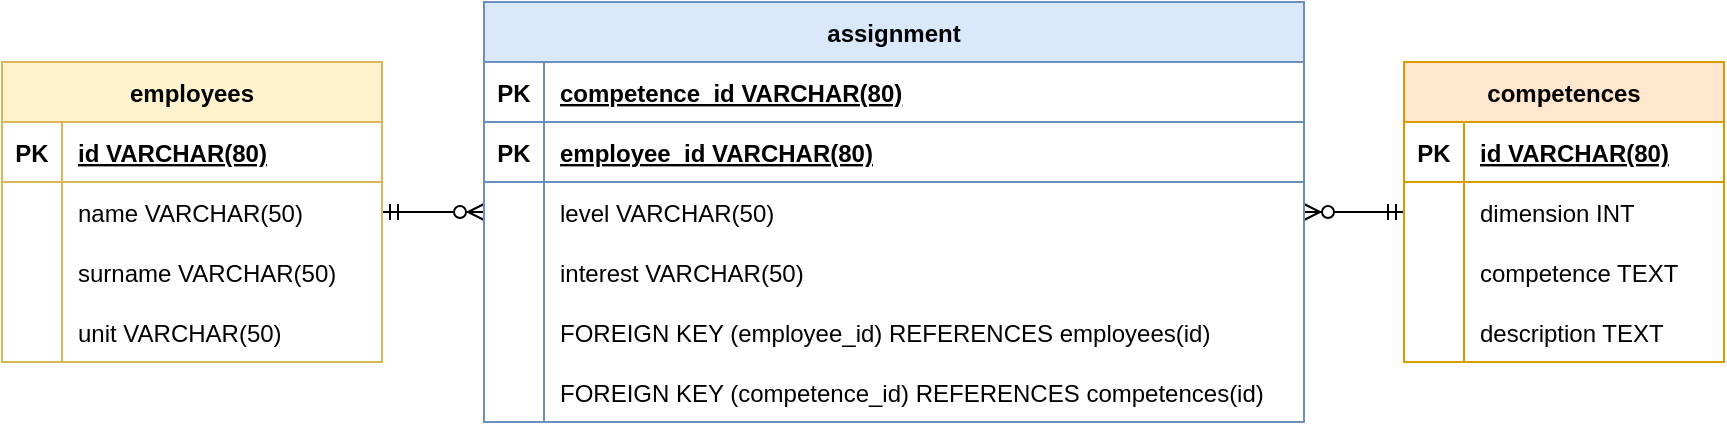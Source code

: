 <mxfile version="22.0.7" type="device">
  <diagram name="Page-1" id="cpd4eUBUwoDxmb3T1wEy">
    <mxGraphModel dx="1050" dy="597" grid="1" gridSize="10" guides="1" tooltips="1" connect="1" arrows="1" fold="1" page="1" pageScale="1" pageWidth="827" pageHeight="1169" math="0" shadow="0">
      <root>
        <mxCell id="0" />
        <mxCell id="1" parent="0" />
        <mxCell id="8bKE3_p3e5_gG07n0INc-207" value="" style="edgeStyle=entityRelationEdgeStyle;fontSize=12;html=1;endArrow=ERzeroToMany;startArrow=ERmandOne;rounded=0;" edge="1" parent="1" source="8bKE3_p3e5_gG07n0INc-228" target="8bKE3_p3e5_gG07n0INc-273">
          <mxGeometry width="100" height="100" relative="1" as="geometry">
            <mxPoint x="700" y="520" as="sourcePoint" />
            <mxPoint x="800" y="420" as="targetPoint" />
          </mxGeometry>
        </mxCell>
        <mxCell id="8bKE3_p3e5_gG07n0INc-208" value="" style="edgeStyle=entityRelationEdgeStyle;fontSize=12;html=1;endArrow=ERzeroToMany;startArrow=ERmandOne;rounded=0;" edge="1" parent="1" source="8bKE3_p3e5_gG07n0INc-241" target="8bKE3_p3e5_gG07n0INc-273">
          <mxGeometry width="100" height="100" relative="1" as="geometry">
            <mxPoint x="560" y="475" as="sourcePoint" />
            <mxPoint x="620" y="475" as="targetPoint" />
          </mxGeometry>
        </mxCell>
        <mxCell id="8bKE3_p3e5_gG07n0INc-228" value="employees" style="shape=table;startSize=30;container=1;collapsible=1;childLayout=tableLayout;fixedRows=1;rowLines=0;fontStyle=1;align=center;resizeLast=1;fillColor=#fff2cc;strokeColor=#d6b656;" vertex="1" parent="1">
          <mxGeometry x="319" y="220" width="190" height="150" as="geometry" />
        </mxCell>
        <mxCell id="8bKE3_p3e5_gG07n0INc-229" value="" style="shape=tableRow;horizontal=0;startSize=0;swimlaneHead=0;swimlaneBody=0;fillColor=none;collapsible=0;dropTarget=0;points=[[0,0.5],[1,0.5]];portConstraint=eastwest;strokeColor=inherit;top=0;left=0;right=0;bottom=1;" vertex="1" parent="8bKE3_p3e5_gG07n0INc-228">
          <mxGeometry y="30" width="190" height="30" as="geometry" />
        </mxCell>
        <mxCell id="8bKE3_p3e5_gG07n0INc-230" value="PK" style="shape=partialRectangle;overflow=hidden;connectable=0;fillColor=none;strokeColor=inherit;top=0;left=0;bottom=0;right=0;fontStyle=1;" vertex="1" parent="8bKE3_p3e5_gG07n0INc-229">
          <mxGeometry width="30" height="30" as="geometry">
            <mxRectangle width="30" height="30" as="alternateBounds" />
          </mxGeometry>
        </mxCell>
        <mxCell id="8bKE3_p3e5_gG07n0INc-231" value="id VARCHAR(80) " style="shape=partialRectangle;overflow=hidden;connectable=0;fillColor=none;align=left;strokeColor=inherit;top=0;left=0;bottom=0;right=0;spacingLeft=6;fontStyle=5;" vertex="1" parent="8bKE3_p3e5_gG07n0INc-229">
          <mxGeometry x="30" width="160" height="30" as="geometry">
            <mxRectangle width="160" height="30" as="alternateBounds" />
          </mxGeometry>
        </mxCell>
        <mxCell id="8bKE3_p3e5_gG07n0INc-232" value="" style="shape=tableRow;horizontal=0;startSize=0;swimlaneHead=0;swimlaneBody=0;fillColor=none;collapsible=0;dropTarget=0;points=[[0,0.5],[1,0.5]];portConstraint=eastwest;strokeColor=inherit;top=0;left=0;right=0;bottom=0;" vertex="1" parent="8bKE3_p3e5_gG07n0INc-228">
          <mxGeometry y="60" width="190" height="30" as="geometry" />
        </mxCell>
        <mxCell id="8bKE3_p3e5_gG07n0INc-233" value="" style="shape=partialRectangle;overflow=hidden;connectable=0;fillColor=none;strokeColor=inherit;top=0;left=0;bottom=0;right=0;" vertex="1" parent="8bKE3_p3e5_gG07n0INc-232">
          <mxGeometry width="30" height="30" as="geometry">
            <mxRectangle width="30" height="30" as="alternateBounds" />
          </mxGeometry>
        </mxCell>
        <mxCell id="8bKE3_p3e5_gG07n0INc-234" value="name VARCHAR(50)" style="shape=partialRectangle;overflow=hidden;connectable=0;fillColor=none;align=left;strokeColor=inherit;top=0;left=0;bottom=0;right=0;spacingLeft=6;" vertex="1" parent="8bKE3_p3e5_gG07n0INc-232">
          <mxGeometry x="30" width="160" height="30" as="geometry">
            <mxRectangle width="160" height="30" as="alternateBounds" />
          </mxGeometry>
        </mxCell>
        <mxCell id="8bKE3_p3e5_gG07n0INc-235" value="" style="shape=tableRow;horizontal=0;startSize=0;swimlaneHead=0;swimlaneBody=0;fillColor=none;collapsible=0;dropTarget=0;points=[[0,0.5],[1,0.5]];portConstraint=eastwest;strokeColor=inherit;top=0;left=0;right=0;bottom=0;" vertex="1" parent="8bKE3_p3e5_gG07n0INc-228">
          <mxGeometry y="90" width="190" height="30" as="geometry" />
        </mxCell>
        <mxCell id="8bKE3_p3e5_gG07n0INc-236" value="" style="shape=partialRectangle;overflow=hidden;connectable=0;fillColor=none;strokeColor=inherit;top=0;left=0;bottom=0;right=0;" vertex="1" parent="8bKE3_p3e5_gG07n0INc-235">
          <mxGeometry width="30" height="30" as="geometry">
            <mxRectangle width="30" height="30" as="alternateBounds" />
          </mxGeometry>
        </mxCell>
        <mxCell id="8bKE3_p3e5_gG07n0INc-237" value="surname VARCHAR(50)" style="shape=partialRectangle;overflow=hidden;connectable=0;fillColor=none;align=left;strokeColor=inherit;top=0;left=0;bottom=0;right=0;spacingLeft=6;" vertex="1" parent="8bKE3_p3e5_gG07n0INc-235">
          <mxGeometry x="30" width="160" height="30" as="geometry">
            <mxRectangle width="160" height="30" as="alternateBounds" />
          </mxGeometry>
        </mxCell>
        <mxCell id="8bKE3_p3e5_gG07n0INc-238" value="" style="shape=tableRow;horizontal=0;startSize=0;swimlaneHead=0;swimlaneBody=0;fillColor=none;collapsible=0;dropTarget=0;points=[[0,0.5],[1,0.5]];portConstraint=eastwest;strokeColor=inherit;top=0;left=0;right=0;bottom=0;" vertex="1" parent="8bKE3_p3e5_gG07n0INc-228">
          <mxGeometry y="120" width="190" height="30" as="geometry" />
        </mxCell>
        <mxCell id="8bKE3_p3e5_gG07n0INc-239" value="" style="shape=partialRectangle;overflow=hidden;connectable=0;fillColor=none;strokeColor=inherit;top=0;left=0;bottom=0;right=0;" vertex="1" parent="8bKE3_p3e5_gG07n0INc-238">
          <mxGeometry width="30" height="30" as="geometry">
            <mxRectangle width="30" height="30" as="alternateBounds" />
          </mxGeometry>
        </mxCell>
        <mxCell id="8bKE3_p3e5_gG07n0INc-240" value="unit VARCHAR(50)" style="shape=partialRectangle;overflow=hidden;connectable=0;fillColor=none;align=left;strokeColor=inherit;top=0;left=0;bottom=0;right=0;spacingLeft=6;" vertex="1" parent="8bKE3_p3e5_gG07n0INc-238">
          <mxGeometry x="30" width="160" height="30" as="geometry">
            <mxRectangle width="160" height="30" as="alternateBounds" />
          </mxGeometry>
        </mxCell>
        <mxCell id="8bKE3_p3e5_gG07n0INc-241" value="competences" style="shape=table;startSize=30;container=1;collapsible=1;childLayout=tableLayout;fixedRows=1;rowLines=0;fontStyle=1;align=center;resizeLast=1;fillColor=#ffe6cc;strokeColor=#d79b00;" vertex="1" parent="1">
          <mxGeometry x="1020" y="220" width="160" height="150" as="geometry" />
        </mxCell>
        <mxCell id="8bKE3_p3e5_gG07n0INc-242" value="" style="shape=tableRow;horizontal=0;startSize=0;swimlaneHead=0;swimlaneBody=0;fillColor=none;collapsible=0;dropTarget=0;points=[[0,0.5],[1,0.5]];portConstraint=eastwest;strokeColor=inherit;top=0;left=0;right=0;bottom=1;" vertex="1" parent="8bKE3_p3e5_gG07n0INc-241">
          <mxGeometry y="30" width="160" height="30" as="geometry" />
        </mxCell>
        <mxCell id="8bKE3_p3e5_gG07n0INc-243" value="PK" style="shape=partialRectangle;overflow=hidden;connectable=0;fillColor=none;strokeColor=inherit;top=0;left=0;bottom=0;right=0;fontStyle=1;" vertex="1" parent="8bKE3_p3e5_gG07n0INc-242">
          <mxGeometry width="30" height="30" as="geometry">
            <mxRectangle width="30" height="30" as="alternateBounds" />
          </mxGeometry>
        </mxCell>
        <mxCell id="8bKE3_p3e5_gG07n0INc-244" value="id VARCHAR(80) " style="shape=partialRectangle;overflow=hidden;connectable=0;fillColor=none;align=left;strokeColor=inherit;top=0;left=0;bottom=0;right=0;spacingLeft=6;fontStyle=5;" vertex="1" parent="8bKE3_p3e5_gG07n0INc-242">
          <mxGeometry x="30" width="130" height="30" as="geometry">
            <mxRectangle width="130" height="30" as="alternateBounds" />
          </mxGeometry>
        </mxCell>
        <mxCell id="8bKE3_p3e5_gG07n0INc-245" value="" style="shape=tableRow;horizontal=0;startSize=0;swimlaneHead=0;swimlaneBody=0;fillColor=none;collapsible=0;dropTarget=0;points=[[0,0.5],[1,0.5]];portConstraint=eastwest;strokeColor=inherit;top=0;left=0;right=0;bottom=0;" vertex="1" parent="8bKE3_p3e5_gG07n0INc-241">
          <mxGeometry y="60" width="160" height="30" as="geometry" />
        </mxCell>
        <mxCell id="8bKE3_p3e5_gG07n0INc-246" value="" style="shape=partialRectangle;overflow=hidden;connectable=0;fillColor=none;strokeColor=inherit;top=0;left=0;bottom=0;right=0;" vertex="1" parent="8bKE3_p3e5_gG07n0INc-245">
          <mxGeometry width="30" height="30" as="geometry">
            <mxRectangle width="30" height="30" as="alternateBounds" />
          </mxGeometry>
        </mxCell>
        <mxCell id="8bKE3_p3e5_gG07n0INc-247" value="dimension INT" style="shape=partialRectangle;overflow=hidden;connectable=0;fillColor=none;align=left;strokeColor=inherit;top=0;left=0;bottom=0;right=0;spacingLeft=6;" vertex="1" parent="8bKE3_p3e5_gG07n0INc-245">
          <mxGeometry x="30" width="130" height="30" as="geometry">
            <mxRectangle width="130" height="30" as="alternateBounds" />
          </mxGeometry>
        </mxCell>
        <mxCell id="8bKE3_p3e5_gG07n0INc-248" value="" style="shape=tableRow;horizontal=0;startSize=0;swimlaneHead=0;swimlaneBody=0;fillColor=none;collapsible=0;dropTarget=0;points=[[0,0.5],[1,0.5]];portConstraint=eastwest;strokeColor=inherit;top=0;left=0;right=0;bottom=0;" vertex="1" parent="8bKE3_p3e5_gG07n0INc-241">
          <mxGeometry y="90" width="160" height="30" as="geometry" />
        </mxCell>
        <mxCell id="8bKE3_p3e5_gG07n0INc-249" value="" style="shape=partialRectangle;overflow=hidden;connectable=0;fillColor=none;strokeColor=inherit;top=0;left=0;bottom=0;right=0;" vertex="1" parent="8bKE3_p3e5_gG07n0INc-248">
          <mxGeometry width="30" height="30" as="geometry">
            <mxRectangle width="30" height="30" as="alternateBounds" />
          </mxGeometry>
        </mxCell>
        <mxCell id="8bKE3_p3e5_gG07n0INc-250" value="competence TEXT" style="shape=partialRectangle;overflow=hidden;connectable=0;fillColor=none;align=left;strokeColor=inherit;top=0;left=0;bottom=0;right=0;spacingLeft=6;" vertex="1" parent="8bKE3_p3e5_gG07n0INc-248">
          <mxGeometry x="30" width="130" height="30" as="geometry">
            <mxRectangle width="130" height="30" as="alternateBounds" />
          </mxGeometry>
        </mxCell>
        <mxCell id="8bKE3_p3e5_gG07n0INc-251" value="" style="shape=tableRow;horizontal=0;startSize=0;swimlaneHead=0;swimlaneBody=0;fillColor=none;collapsible=0;dropTarget=0;points=[[0,0.5],[1,0.5]];portConstraint=eastwest;strokeColor=inherit;top=0;left=0;right=0;bottom=0;" vertex="1" parent="8bKE3_p3e5_gG07n0INc-241">
          <mxGeometry y="120" width="160" height="30" as="geometry" />
        </mxCell>
        <mxCell id="8bKE3_p3e5_gG07n0INc-252" value="" style="shape=partialRectangle;overflow=hidden;connectable=0;fillColor=none;strokeColor=inherit;top=0;left=0;bottom=0;right=0;" vertex="1" parent="8bKE3_p3e5_gG07n0INc-251">
          <mxGeometry width="30" height="30" as="geometry">
            <mxRectangle width="30" height="30" as="alternateBounds" />
          </mxGeometry>
        </mxCell>
        <mxCell id="8bKE3_p3e5_gG07n0INc-253" value="description TEXT" style="shape=partialRectangle;overflow=hidden;connectable=0;fillColor=none;align=left;strokeColor=inherit;top=0;left=0;bottom=0;right=0;spacingLeft=6;" vertex="1" parent="8bKE3_p3e5_gG07n0INc-251">
          <mxGeometry x="30" width="130" height="30" as="geometry">
            <mxRectangle width="130" height="30" as="alternateBounds" />
          </mxGeometry>
        </mxCell>
        <mxCell id="8bKE3_p3e5_gG07n0INc-273" value="assignment" style="shape=table;startSize=30;container=1;collapsible=1;childLayout=tableLayout;fixedRows=1;rowLines=0;fontStyle=1;align=center;resizeLast=1;fillColor=#dae8fc;strokeColor=#6c8ebf;" vertex="1" parent="1">
          <mxGeometry x="560" y="190" width="410" height="210" as="geometry" />
        </mxCell>
        <mxCell id="8bKE3_p3e5_gG07n0INc-274" value="" style="shape=tableRow;horizontal=0;startSize=0;swimlaneHead=0;swimlaneBody=0;fillColor=none;collapsible=0;dropTarget=0;points=[[0,0.5],[1,0.5]];portConstraint=eastwest;strokeColor=inherit;top=0;left=0;right=0;bottom=1;" vertex="1" parent="8bKE3_p3e5_gG07n0INc-273">
          <mxGeometry y="30" width="410" height="30" as="geometry" />
        </mxCell>
        <mxCell id="8bKE3_p3e5_gG07n0INc-275" value="PK" style="shape=partialRectangle;overflow=hidden;connectable=0;fillColor=none;strokeColor=inherit;top=0;left=0;bottom=0;right=0;fontStyle=1;" vertex="1" parent="8bKE3_p3e5_gG07n0INc-274">
          <mxGeometry width="30" height="30" as="geometry">
            <mxRectangle width="30" height="30" as="alternateBounds" />
          </mxGeometry>
        </mxCell>
        <mxCell id="8bKE3_p3e5_gG07n0INc-276" value="competence_id VARCHAR(80) " style="shape=partialRectangle;overflow=hidden;connectable=0;fillColor=none;align=left;strokeColor=inherit;top=0;left=0;bottom=0;right=0;spacingLeft=6;fontStyle=5;" vertex="1" parent="8bKE3_p3e5_gG07n0INc-274">
          <mxGeometry x="30" width="380" height="30" as="geometry">
            <mxRectangle width="380" height="30" as="alternateBounds" />
          </mxGeometry>
        </mxCell>
        <mxCell id="8bKE3_p3e5_gG07n0INc-277" value="" style="shape=tableRow;horizontal=0;startSize=0;swimlaneHead=0;swimlaneBody=0;fillColor=none;collapsible=0;dropTarget=0;points=[[0,0.5],[1,0.5]];portConstraint=eastwest;strokeColor=inherit;top=0;left=0;right=0;bottom=1;" vertex="1" parent="8bKE3_p3e5_gG07n0INc-273">
          <mxGeometry y="60" width="410" height="30" as="geometry" />
        </mxCell>
        <mxCell id="8bKE3_p3e5_gG07n0INc-278" value="PK" style="shape=partialRectangle;overflow=hidden;connectable=0;fillColor=none;strokeColor=inherit;top=0;left=0;bottom=0;right=0;fontStyle=1;" vertex="1" parent="8bKE3_p3e5_gG07n0INc-277">
          <mxGeometry width="30" height="30" as="geometry">
            <mxRectangle width="30" height="30" as="alternateBounds" />
          </mxGeometry>
        </mxCell>
        <mxCell id="8bKE3_p3e5_gG07n0INc-279" value="employee_id VARCHAR(80) " style="shape=partialRectangle;overflow=hidden;connectable=0;fillColor=none;align=left;strokeColor=inherit;top=0;left=0;bottom=0;right=0;spacingLeft=6;fontStyle=5;" vertex="1" parent="8bKE3_p3e5_gG07n0INc-277">
          <mxGeometry x="30" width="380" height="30" as="geometry">
            <mxRectangle width="380" height="30" as="alternateBounds" />
          </mxGeometry>
        </mxCell>
        <mxCell id="8bKE3_p3e5_gG07n0INc-280" value="" style="shape=tableRow;horizontal=0;startSize=0;swimlaneHead=0;swimlaneBody=0;fillColor=none;collapsible=0;dropTarget=0;points=[[0,0.5],[1,0.5]];portConstraint=eastwest;strokeColor=inherit;top=0;left=0;right=0;bottom=0;" vertex="1" parent="8bKE3_p3e5_gG07n0INc-273">
          <mxGeometry y="90" width="410" height="30" as="geometry" />
        </mxCell>
        <mxCell id="8bKE3_p3e5_gG07n0INc-281" value="" style="shape=partialRectangle;overflow=hidden;connectable=0;fillColor=none;strokeColor=inherit;top=0;left=0;bottom=0;right=0;" vertex="1" parent="8bKE3_p3e5_gG07n0INc-280">
          <mxGeometry width="30" height="30" as="geometry">
            <mxRectangle width="30" height="30" as="alternateBounds" />
          </mxGeometry>
        </mxCell>
        <mxCell id="8bKE3_p3e5_gG07n0INc-282" value="level VARCHAR(50)" style="shape=partialRectangle;overflow=hidden;connectable=0;fillColor=none;align=left;strokeColor=inherit;top=0;left=0;bottom=0;right=0;spacingLeft=6;" vertex="1" parent="8bKE3_p3e5_gG07n0INc-280">
          <mxGeometry x="30" width="380" height="30" as="geometry">
            <mxRectangle width="380" height="30" as="alternateBounds" />
          </mxGeometry>
        </mxCell>
        <mxCell id="8bKE3_p3e5_gG07n0INc-283" value="" style="shape=tableRow;horizontal=0;startSize=0;swimlaneHead=0;swimlaneBody=0;fillColor=none;collapsible=0;dropTarget=0;points=[[0,0.5],[1,0.5]];portConstraint=eastwest;strokeColor=inherit;top=0;left=0;right=0;bottom=0;" vertex="1" parent="8bKE3_p3e5_gG07n0INc-273">
          <mxGeometry y="120" width="410" height="30" as="geometry" />
        </mxCell>
        <mxCell id="8bKE3_p3e5_gG07n0INc-284" value="" style="shape=partialRectangle;overflow=hidden;connectable=0;fillColor=none;strokeColor=inherit;top=0;left=0;bottom=0;right=0;" vertex="1" parent="8bKE3_p3e5_gG07n0INc-283">
          <mxGeometry width="30" height="30" as="geometry">
            <mxRectangle width="30" height="30" as="alternateBounds" />
          </mxGeometry>
        </mxCell>
        <mxCell id="8bKE3_p3e5_gG07n0INc-285" value="interest VARCHAR(50)" style="shape=partialRectangle;overflow=hidden;connectable=0;fillColor=none;align=left;strokeColor=inherit;top=0;left=0;bottom=0;right=0;spacingLeft=6;" vertex="1" parent="8bKE3_p3e5_gG07n0INc-283">
          <mxGeometry x="30" width="380" height="30" as="geometry">
            <mxRectangle width="380" height="30" as="alternateBounds" />
          </mxGeometry>
        </mxCell>
        <mxCell id="8bKE3_p3e5_gG07n0INc-286" value="" style="shape=tableRow;horizontal=0;startSize=0;swimlaneHead=0;swimlaneBody=0;fillColor=none;collapsible=0;dropTarget=0;points=[[0,0.5],[1,0.5]];portConstraint=eastwest;strokeColor=inherit;top=0;left=0;right=0;bottom=0;" vertex="1" parent="8bKE3_p3e5_gG07n0INc-273">
          <mxGeometry y="150" width="410" height="30" as="geometry" />
        </mxCell>
        <mxCell id="8bKE3_p3e5_gG07n0INc-287" value="" style="shape=partialRectangle;overflow=hidden;connectable=0;fillColor=none;strokeColor=inherit;top=0;left=0;bottom=0;right=0;" vertex="1" parent="8bKE3_p3e5_gG07n0INc-286">
          <mxGeometry width="30" height="30" as="geometry">
            <mxRectangle width="30" height="30" as="alternateBounds" />
          </mxGeometry>
        </mxCell>
        <mxCell id="8bKE3_p3e5_gG07n0INc-288" value="FOREIGN KEY (employee_id) REFERENCES employees(id)" style="shape=partialRectangle;overflow=hidden;connectable=0;fillColor=none;align=left;strokeColor=inherit;top=0;left=0;bottom=0;right=0;spacingLeft=6;" vertex="1" parent="8bKE3_p3e5_gG07n0INc-286">
          <mxGeometry x="30" width="380" height="30" as="geometry">
            <mxRectangle width="380" height="30" as="alternateBounds" />
          </mxGeometry>
        </mxCell>
        <mxCell id="8bKE3_p3e5_gG07n0INc-289" value="" style="shape=tableRow;horizontal=0;startSize=0;swimlaneHead=0;swimlaneBody=0;fillColor=none;collapsible=0;dropTarget=0;points=[[0,0.5],[1,0.5]];portConstraint=eastwest;strokeColor=inherit;top=0;left=0;right=0;bottom=0;" vertex="1" parent="8bKE3_p3e5_gG07n0INc-273">
          <mxGeometry y="180" width="410" height="30" as="geometry" />
        </mxCell>
        <mxCell id="8bKE3_p3e5_gG07n0INc-290" value="" style="shape=partialRectangle;overflow=hidden;connectable=0;fillColor=none;strokeColor=inherit;top=0;left=0;bottom=0;right=0;" vertex="1" parent="8bKE3_p3e5_gG07n0INc-289">
          <mxGeometry width="30" height="30" as="geometry">
            <mxRectangle width="30" height="30" as="alternateBounds" />
          </mxGeometry>
        </mxCell>
        <mxCell id="8bKE3_p3e5_gG07n0INc-291" value="FOREIGN KEY (competence_id) REFERENCES competences(id)" style="shape=partialRectangle;overflow=hidden;connectable=0;fillColor=none;align=left;strokeColor=inherit;top=0;left=0;bottom=0;right=0;spacingLeft=6;" vertex="1" parent="8bKE3_p3e5_gG07n0INc-289">
          <mxGeometry x="30" width="380" height="30" as="geometry">
            <mxRectangle width="380" height="30" as="alternateBounds" />
          </mxGeometry>
        </mxCell>
      </root>
    </mxGraphModel>
  </diagram>
</mxfile>
